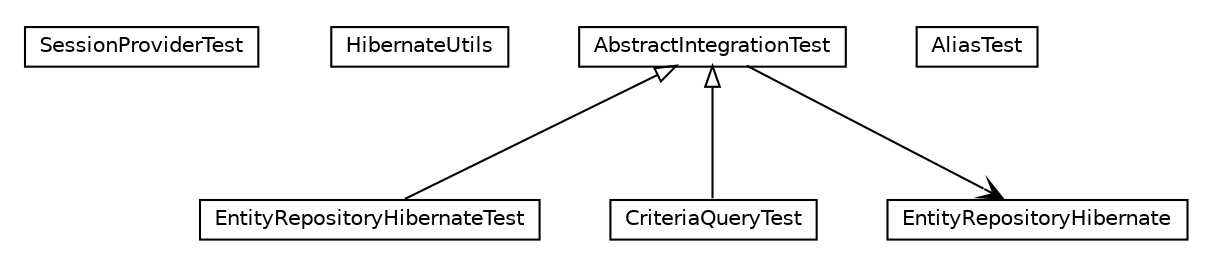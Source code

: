 #!/usr/local/bin/dot
#
# Class diagram 
# Generated by UMLGraph version R5_6_6-8-g8d7759 (http://www.umlgraph.org/)
#

digraph G {
	edge [fontname="Helvetica",fontsize=10,labelfontname="Helvetica",labelfontsize=10];
	node [fontname="Helvetica",fontsize=10,shape=plaintext];
	nodesep=0.25;
	ranksep=0.5;
	// org.dayatang.persistence.hibernate.SessionProviderTest
	c3757 [label=<<table title="org.dayatang.persistence.hibernate.SessionProviderTest" border="0" cellborder="1" cellspacing="0" cellpadding="2" port="p" href="./SessionProviderTest.html">
		<tr><td><table border="0" cellspacing="0" cellpadding="1">
<tr><td align="center" balign="center"> SessionProviderTest </td></tr>
		</table></td></tr>
		</table>>, URL="./SessionProviderTest.html", fontname="Helvetica", fontcolor="black", fontsize=10.0];
	// org.dayatang.persistence.hibernate.HibernateUtils
	c3758 [label=<<table title="org.dayatang.persistence.hibernate.HibernateUtils" border="0" cellborder="1" cellspacing="0" cellpadding="2" port="p" href="./HibernateUtils.html">
		<tr><td><table border="0" cellspacing="0" cellpadding="1">
<tr><td align="center" balign="center"> HibernateUtils </td></tr>
		</table></td></tr>
		</table>>, URL="./HibernateUtils.html", fontname="Helvetica", fontcolor="black", fontsize=10.0];
	// org.dayatang.persistence.hibernate.EntityRepositoryHibernateTest
	c3759 [label=<<table title="org.dayatang.persistence.hibernate.EntityRepositoryHibernateTest" border="0" cellborder="1" cellspacing="0" cellpadding="2" port="p" href="./EntityRepositoryHibernateTest.html">
		<tr><td><table border="0" cellspacing="0" cellpadding="1">
<tr><td align="center" balign="center"> EntityRepositoryHibernateTest </td></tr>
		</table></td></tr>
		</table>>, URL="./EntityRepositoryHibernateTest.html", fontname="Helvetica", fontcolor="black", fontsize=10.0];
	// org.dayatang.persistence.hibernate.CriteriaQueryTest
	c3760 [label=<<table title="org.dayatang.persistence.hibernate.CriteriaQueryTest" border="0" cellborder="1" cellspacing="0" cellpadding="2" port="p" href="./CriteriaQueryTest.html">
		<tr><td><table border="0" cellspacing="0" cellpadding="1">
<tr><td align="center" balign="center"> CriteriaQueryTest </td></tr>
		</table></td></tr>
		</table>>, URL="./CriteriaQueryTest.html", fontname="Helvetica", fontcolor="black", fontsize=10.0];
	// org.dayatang.persistence.hibernate.AliasTest
	c3761 [label=<<table title="org.dayatang.persistence.hibernate.AliasTest" border="0" cellborder="1" cellspacing="0" cellpadding="2" port="p" href="./AliasTest.html">
		<tr><td><table border="0" cellspacing="0" cellpadding="1">
<tr><td align="center" balign="center"> AliasTest </td></tr>
		</table></td></tr>
		</table>>, URL="./AliasTest.html", fontname="Helvetica", fontcolor="black", fontsize=10.0];
	// org.dayatang.persistence.hibernate.AbstractIntegrationTest
	c3762 [label=<<table title="org.dayatang.persistence.hibernate.AbstractIntegrationTest" border="0" cellborder="1" cellspacing="0" cellpadding="2" port="p" href="./AbstractIntegrationTest.html">
		<tr><td><table border="0" cellspacing="0" cellpadding="1">
<tr><td align="center" balign="center"> AbstractIntegrationTest </td></tr>
		</table></td></tr>
		</table>>, URL="./AbstractIntegrationTest.html", fontname="Helvetica", fontcolor="black", fontsize=10.0];
	//org.dayatang.persistence.hibernate.EntityRepositoryHibernateTest extends org.dayatang.persistence.hibernate.AbstractIntegrationTest
	c3762:p -> c3759:p [dir=back,arrowtail=empty];
	//org.dayatang.persistence.hibernate.CriteriaQueryTest extends org.dayatang.persistence.hibernate.AbstractIntegrationTest
	c3762:p -> c3760:p [dir=back,arrowtail=empty];
	// org.dayatang.persistence.hibernate.AbstractIntegrationTest NAVASSOC org.dayatang.persistence.hibernate.EntityRepositoryHibernate
	c3762:p -> c3848:p [taillabel="", label=" "headlabel="", fontname="Helvetica", fontcolor="black", fontsize=10.0, color="black", arrowhead=open];
	// org.dayatang.persistence.hibernate.EntityRepositoryHibernate
	c3848 [label=<<table title="org.dayatang.persistence.hibernate.EntityRepositoryHibernate" border="0" cellborder="1" cellspacing="0" cellpadding="2" port="p" href="http://java.sun.com/j2se/1.4.2/docs/api/org/dayatang/persistence/hibernate/EntityRepositoryHibernate.html">
		<tr><td><table border="0" cellspacing="0" cellpadding="1">
<tr><td align="center" balign="center"> EntityRepositoryHibernate </td></tr>
		</table></td></tr>
		</table>>, URL="http://java.sun.com/j2se/1.4.2/docs/api/org/dayatang/persistence/hibernate/EntityRepositoryHibernate.html", fontname="Helvetica", fontcolor="black", fontsize=10.0];
}

